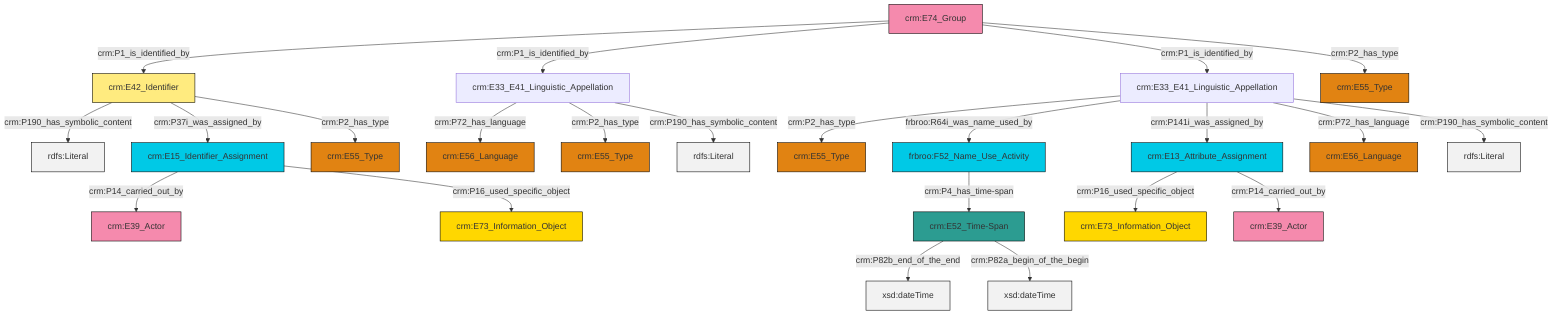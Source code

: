 graph TD
classDef Literal fill:#f2f2f2,stroke:#000000;
classDef CRM_Entity fill:#FFFFFF,stroke:#000000;
classDef Temporal_Entity fill:#00C9E6, stroke:#000000;
classDef Type fill:#E18312, stroke:#000000;
classDef Time-Span fill:#2C9C91, stroke:#000000;
classDef Appellation fill:#FFEB7F, stroke:#000000;
classDef Place fill:#008836, stroke:#000000;
classDef Persistent_Item fill:#B266B2, stroke:#000000;
classDef Conceptual_Object fill:#FFD700, stroke:#000000;
classDef Physical_Thing fill:#D2B48C, stroke:#000000;
classDef Actor fill:#f58aad, stroke:#000000;
classDef PC_Classes fill:#4ce600, stroke:#000000;
classDef Multi fill:#cccccc,stroke:#000000;

2["frbroo:F52_Name_Use_Activity"]:::Temporal_Entity -->|crm:P4_has_time-span| 3["crm:E52_Time-Span"]:::Time-Span
4["crm:E42_Identifier"]:::Appellation -->|crm:P190_has_symbolic_content| 5[rdfs:Literal]:::Literal
7["crm:E33_E41_Linguistic_Appellation"]:::Default -->|crm:P2_has_type| 8["crm:E55_Type"]:::Type
3["crm:E52_Time-Span"]:::Time-Span -->|crm:P82b_end_of_the_end| 13[xsd:dateTime]:::Literal
14["crm:E33_E41_Linguistic_Appellation"]:::Default -->|crm:P72_has_language| 15["crm:E56_Language"]:::Type
7["crm:E33_E41_Linguistic_Appellation"]:::Default -->|frbroo:R64i_was_name_used_by| 2["frbroo:F52_Name_Use_Activity"]:::Temporal_Entity
23["crm:E74_Group"]:::Actor -->|crm:P1_is_identified_by| 4["crm:E42_Identifier"]:::Appellation
24["crm:E13_Attribute_Assignment"]:::Temporal_Entity -->|crm:P16_used_specific_object| 11["crm:E73_Information_Object"]:::Conceptual_Object
26["crm:E15_Identifier_Assignment"]:::Temporal_Entity -->|crm:P14_carried_out_by| 9["crm:E39_Actor"]:::Actor
4["crm:E42_Identifier"]:::Appellation -->|crm:P37i_was_assigned_by| 26["crm:E15_Identifier_Assignment"]:::Temporal_Entity
26["crm:E15_Identifier_Assignment"]:::Temporal_Entity -->|crm:P16_used_specific_object| 16["crm:E73_Information_Object"]:::Conceptual_Object
3["crm:E52_Time-Span"]:::Time-Span -->|crm:P82a_begin_of_the_begin| 28[xsd:dateTime]:::Literal
14["crm:E33_E41_Linguistic_Appellation"]:::Default -->|crm:P2_has_type| 0["crm:E55_Type"]:::Type
14["crm:E33_E41_Linguistic_Appellation"]:::Default -->|crm:P190_has_symbolic_content| 34[rdfs:Literal]:::Literal
7["crm:E33_E41_Linguistic_Appellation"]:::Default -->|crm:P141i_was_assigned_by| 24["crm:E13_Attribute_Assignment"]:::Temporal_Entity
23["crm:E74_Group"]:::Actor -->|crm:P1_is_identified_by| 14["crm:E33_E41_Linguistic_Appellation"]:::Default
24["crm:E13_Attribute_Assignment"]:::Temporal_Entity -->|crm:P14_carried_out_by| 29["crm:E39_Actor"]:::Actor
7["crm:E33_E41_Linguistic_Appellation"]:::Default -->|crm:P72_has_language| 21["crm:E56_Language"]:::Type
4["crm:E42_Identifier"]:::Appellation -->|crm:P2_has_type| 31["crm:E55_Type"]:::Type
23["crm:E74_Group"]:::Actor -->|crm:P1_is_identified_by| 7["crm:E33_E41_Linguistic_Appellation"]:::Default
23["crm:E74_Group"]:::Actor -->|crm:P2_has_type| 19["crm:E55_Type"]:::Type
7["crm:E33_E41_Linguistic_Appellation"]:::Default -->|crm:P190_has_symbolic_content| 41[rdfs:Literal]:::Literal